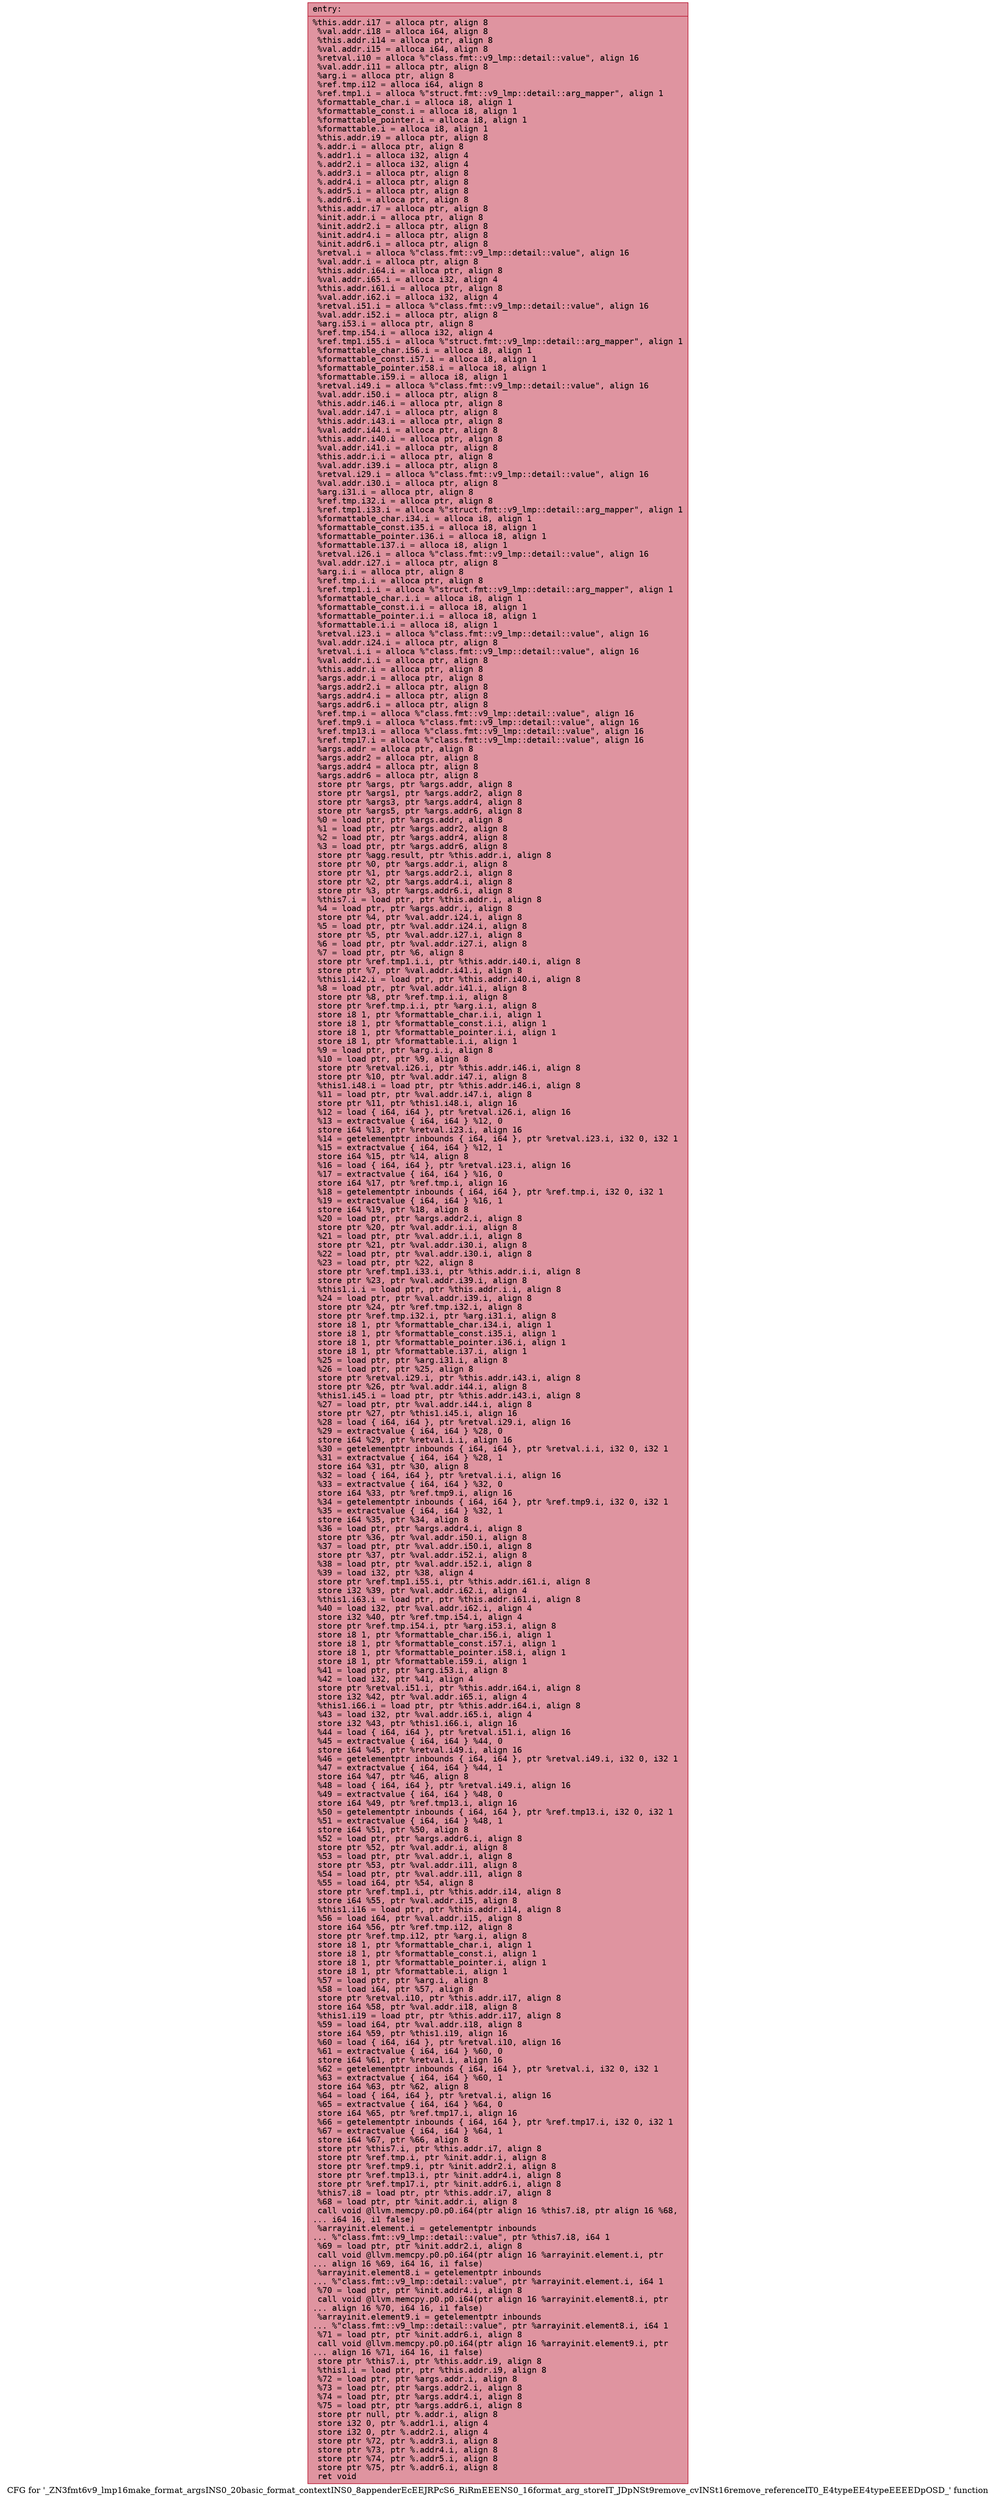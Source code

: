 digraph "CFG for '_ZN3fmt6v9_lmp16make_format_argsINS0_20basic_format_contextINS0_8appenderEcEEJRPcS6_RiRmEEENS0_16format_arg_storeIT_JDpNSt9remove_cvINSt16remove_referenceIT0_E4typeEE4typeEEEEDpOSD_' function" {
	label="CFG for '_ZN3fmt6v9_lmp16make_format_argsINS0_20basic_format_contextINS0_8appenderEcEEJRPcS6_RiRmEEENS0_16format_arg_storeIT_JDpNSt9remove_cvINSt16remove_referenceIT0_E4typeEE4typeEEEEDpOSD_' function";

	Node0x561c2761db80 [shape=record,color="#b70d28ff", style=filled, fillcolor="#b70d2870" fontname="Courier",label="{entry:\l|  %this.addr.i17 = alloca ptr, align 8\l  %val.addr.i18 = alloca i64, align 8\l  %this.addr.i14 = alloca ptr, align 8\l  %val.addr.i15 = alloca i64, align 8\l  %retval.i10 = alloca %\"class.fmt::v9_lmp::detail::value\", align 16\l  %val.addr.i11 = alloca ptr, align 8\l  %arg.i = alloca ptr, align 8\l  %ref.tmp.i12 = alloca i64, align 8\l  %ref.tmp1.i = alloca %\"struct.fmt::v9_lmp::detail::arg_mapper\", align 1\l  %formattable_char.i = alloca i8, align 1\l  %formattable_const.i = alloca i8, align 1\l  %formattable_pointer.i = alloca i8, align 1\l  %formattable.i = alloca i8, align 1\l  %this.addr.i9 = alloca ptr, align 8\l  %.addr.i = alloca ptr, align 8\l  %.addr1.i = alloca i32, align 4\l  %.addr2.i = alloca i32, align 4\l  %.addr3.i = alloca ptr, align 8\l  %.addr4.i = alloca ptr, align 8\l  %.addr5.i = alloca ptr, align 8\l  %.addr6.i = alloca ptr, align 8\l  %this.addr.i7 = alloca ptr, align 8\l  %init.addr.i = alloca ptr, align 8\l  %init.addr2.i = alloca ptr, align 8\l  %init.addr4.i = alloca ptr, align 8\l  %init.addr6.i = alloca ptr, align 8\l  %retval.i = alloca %\"class.fmt::v9_lmp::detail::value\", align 16\l  %val.addr.i = alloca ptr, align 8\l  %this.addr.i64.i = alloca ptr, align 8\l  %val.addr.i65.i = alloca i32, align 4\l  %this.addr.i61.i = alloca ptr, align 8\l  %val.addr.i62.i = alloca i32, align 4\l  %retval.i51.i = alloca %\"class.fmt::v9_lmp::detail::value\", align 16\l  %val.addr.i52.i = alloca ptr, align 8\l  %arg.i53.i = alloca ptr, align 8\l  %ref.tmp.i54.i = alloca i32, align 4\l  %ref.tmp1.i55.i = alloca %\"struct.fmt::v9_lmp::detail::arg_mapper\", align 1\l  %formattable_char.i56.i = alloca i8, align 1\l  %formattable_const.i57.i = alloca i8, align 1\l  %formattable_pointer.i58.i = alloca i8, align 1\l  %formattable.i59.i = alloca i8, align 1\l  %retval.i49.i = alloca %\"class.fmt::v9_lmp::detail::value\", align 16\l  %val.addr.i50.i = alloca ptr, align 8\l  %this.addr.i46.i = alloca ptr, align 8\l  %val.addr.i47.i = alloca ptr, align 8\l  %this.addr.i43.i = alloca ptr, align 8\l  %val.addr.i44.i = alloca ptr, align 8\l  %this.addr.i40.i = alloca ptr, align 8\l  %val.addr.i41.i = alloca ptr, align 8\l  %this.addr.i.i = alloca ptr, align 8\l  %val.addr.i39.i = alloca ptr, align 8\l  %retval.i29.i = alloca %\"class.fmt::v9_lmp::detail::value\", align 16\l  %val.addr.i30.i = alloca ptr, align 8\l  %arg.i31.i = alloca ptr, align 8\l  %ref.tmp.i32.i = alloca ptr, align 8\l  %ref.tmp1.i33.i = alloca %\"struct.fmt::v9_lmp::detail::arg_mapper\", align 1\l  %formattable_char.i34.i = alloca i8, align 1\l  %formattable_const.i35.i = alloca i8, align 1\l  %formattable_pointer.i36.i = alloca i8, align 1\l  %formattable.i37.i = alloca i8, align 1\l  %retval.i26.i = alloca %\"class.fmt::v9_lmp::detail::value\", align 16\l  %val.addr.i27.i = alloca ptr, align 8\l  %arg.i.i = alloca ptr, align 8\l  %ref.tmp.i.i = alloca ptr, align 8\l  %ref.tmp1.i.i = alloca %\"struct.fmt::v9_lmp::detail::arg_mapper\", align 1\l  %formattable_char.i.i = alloca i8, align 1\l  %formattable_const.i.i = alloca i8, align 1\l  %formattable_pointer.i.i = alloca i8, align 1\l  %formattable.i.i = alloca i8, align 1\l  %retval.i23.i = alloca %\"class.fmt::v9_lmp::detail::value\", align 16\l  %val.addr.i24.i = alloca ptr, align 8\l  %retval.i.i = alloca %\"class.fmt::v9_lmp::detail::value\", align 16\l  %val.addr.i.i = alloca ptr, align 8\l  %this.addr.i = alloca ptr, align 8\l  %args.addr.i = alloca ptr, align 8\l  %args.addr2.i = alloca ptr, align 8\l  %args.addr4.i = alloca ptr, align 8\l  %args.addr6.i = alloca ptr, align 8\l  %ref.tmp.i = alloca %\"class.fmt::v9_lmp::detail::value\", align 16\l  %ref.tmp9.i = alloca %\"class.fmt::v9_lmp::detail::value\", align 16\l  %ref.tmp13.i = alloca %\"class.fmt::v9_lmp::detail::value\", align 16\l  %ref.tmp17.i = alloca %\"class.fmt::v9_lmp::detail::value\", align 16\l  %args.addr = alloca ptr, align 8\l  %args.addr2 = alloca ptr, align 8\l  %args.addr4 = alloca ptr, align 8\l  %args.addr6 = alloca ptr, align 8\l  store ptr %args, ptr %args.addr, align 8\l  store ptr %args1, ptr %args.addr2, align 8\l  store ptr %args3, ptr %args.addr4, align 8\l  store ptr %args5, ptr %args.addr6, align 8\l  %0 = load ptr, ptr %args.addr, align 8\l  %1 = load ptr, ptr %args.addr2, align 8\l  %2 = load ptr, ptr %args.addr4, align 8\l  %3 = load ptr, ptr %args.addr6, align 8\l  store ptr %agg.result, ptr %this.addr.i, align 8\l  store ptr %0, ptr %args.addr.i, align 8\l  store ptr %1, ptr %args.addr2.i, align 8\l  store ptr %2, ptr %args.addr4.i, align 8\l  store ptr %3, ptr %args.addr6.i, align 8\l  %this7.i = load ptr, ptr %this.addr.i, align 8\l  %4 = load ptr, ptr %args.addr.i, align 8\l  store ptr %4, ptr %val.addr.i24.i, align 8\l  %5 = load ptr, ptr %val.addr.i24.i, align 8\l  store ptr %5, ptr %val.addr.i27.i, align 8\l  %6 = load ptr, ptr %val.addr.i27.i, align 8\l  %7 = load ptr, ptr %6, align 8\l  store ptr %ref.tmp1.i.i, ptr %this.addr.i40.i, align 8\l  store ptr %7, ptr %val.addr.i41.i, align 8\l  %this1.i42.i = load ptr, ptr %this.addr.i40.i, align 8\l  %8 = load ptr, ptr %val.addr.i41.i, align 8\l  store ptr %8, ptr %ref.tmp.i.i, align 8\l  store ptr %ref.tmp.i.i, ptr %arg.i.i, align 8\l  store i8 1, ptr %formattable_char.i.i, align 1\l  store i8 1, ptr %formattable_const.i.i, align 1\l  store i8 1, ptr %formattable_pointer.i.i, align 1\l  store i8 1, ptr %formattable.i.i, align 1\l  %9 = load ptr, ptr %arg.i.i, align 8\l  %10 = load ptr, ptr %9, align 8\l  store ptr %retval.i26.i, ptr %this.addr.i46.i, align 8\l  store ptr %10, ptr %val.addr.i47.i, align 8\l  %this1.i48.i = load ptr, ptr %this.addr.i46.i, align 8\l  %11 = load ptr, ptr %val.addr.i47.i, align 8\l  store ptr %11, ptr %this1.i48.i, align 16\l  %12 = load \{ i64, i64 \}, ptr %retval.i26.i, align 16\l  %13 = extractvalue \{ i64, i64 \} %12, 0\l  store i64 %13, ptr %retval.i23.i, align 16\l  %14 = getelementptr inbounds \{ i64, i64 \}, ptr %retval.i23.i, i32 0, i32 1\l  %15 = extractvalue \{ i64, i64 \} %12, 1\l  store i64 %15, ptr %14, align 8\l  %16 = load \{ i64, i64 \}, ptr %retval.i23.i, align 16\l  %17 = extractvalue \{ i64, i64 \} %16, 0\l  store i64 %17, ptr %ref.tmp.i, align 16\l  %18 = getelementptr inbounds \{ i64, i64 \}, ptr %ref.tmp.i, i32 0, i32 1\l  %19 = extractvalue \{ i64, i64 \} %16, 1\l  store i64 %19, ptr %18, align 8\l  %20 = load ptr, ptr %args.addr2.i, align 8\l  store ptr %20, ptr %val.addr.i.i, align 8\l  %21 = load ptr, ptr %val.addr.i.i, align 8\l  store ptr %21, ptr %val.addr.i30.i, align 8\l  %22 = load ptr, ptr %val.addr.i30.i, align 8\l  %23 = load ptr, ptr %22, align 8\l  store ptr %ref.tmp1.i33.i, ptr %this.addr.i.i, align 8\l  store ptr %23, ptr %val.addr.i39.i, align 8\l  %this1.i.i = load ptr, ptr %this.addr.i.i, align 8\l  %24 = load ptr, ptr %val.addr.i39.i, align 8\l  store ptr %24, ptr %ref.tmp.i32.i, align 8\l  store ptr %ref.tmp.i32.i, ptr %arg.i31.i, align 8\l  store i8 1, ptr %formattable_char.i34.i, align 1\l  store i8 1, ptr %formattable_const.i35.i, align 1\l  store i8 1, ptr %formattable_pointer.i36.i, align 1\l  store i8 1, ptr %formattable.i37.i, align 1\l  %25 = load ptr, ptr %arg.i31.i, align 8\l  %26 = load ptr, ptr %25, align 8\l  store ptr %retval.i29.i, ptr %this.addr.i43.i, align 8\l  store ptr %26, ptr %val.addr.i44.i, align 8\l  %this1.i45.i = load ptr, ptr %this.addr.i43.i, align 8\l  %27 = load ptr, ptr %val.addr.i44.i, align 8\l  store ptr %27, ptr %this1.i45.i, align 16\l  %28 = load \{ i64, i64 \}, ptr %retval.i29.i, align 16\l  %29 = extractvalue \{ i64, i64 \} %28, 0\l  store i64 %29, ptr %retval.i.i, align 16\l  %30 = getelementptr inbounds \{ i64, i64 \}, ptr %retval.i.i, i32 0, i32 1\l  %31 = extractvalue \{ i64, i64 \} %28, 1\l  store i64 %31, ptr %30, align 8\l  %32 = load \{ i64, i64 \}, ptr %retval.i.i, align 16\l  %33 = extractvalue \{ i64, i64 \} %32, 0\l  store i64 %33, ptr %ref.tmp9.i, align 16\l  %34 = getelementptr inbounds \{ i64, i64 \}, ptr %ref.tmp9.i, i32 0, i32 1\l  %35 = extractvalue \{ i64, i64 \} %32, 1\l  store i64 %35, ptr %34, align 8\l  %36 = load ptr, ptr %args.addr4.i, align 8\l  store ptr %36, ptr %val.addr.i50.i, align 8\l  %37 = load ptr, ptr %val.addr.i50.i, align 8\l  store ptr %37, ptr %val.addr.i52.i, align 8\l  %38 = load ptr, ptr %val.addr.i52.i, align 8\l  %39 = load i32, ptr %38, align 4\l  store ptr %ref.tmp1.i55.i, ptr %this.addr.i61.i, align 8\l  store i32 %39, ptr %val.addr.i62.i, align 4\l  %this1.i63.i = load ptr, ptr %this.addr.i61.i, align 8\l  %40 = load i32, ptr %val.addr.i62.i, align 4\l  store i32 %40, ptr %ref.tmp.i54.i, align 4\l  store ptr %ref.tmp.i54.i, ptr %arg.i53.i, align 8\l  store i8 1, ptr %formattable_char.i56.i, align 1\l  store i8 1, ptr %formattable_const.i57.i, align 1\l  store i8 1, ptr %formattable_pointer.i58.i, align 1\l  store i8 1, ptr %formattable.i59.i, align 1\l  %41 = load ptr, ptr %arg.i53.i, align 8\l  %42 = load i32, ptr %41, align 4\l  store ptr %retval.i51.i, ptr %this.addr.i64.i, align 8\l  store i32 %42, ptr %val.addr.i65.i, align 4\l  %this1.i66.i = load ptr, ptr %this.addr.i64.i, align 8\l  %43 = load i32, ptr %val.addr.i65.i, align 4\l  store i32 %43, ptr %this1.i66.i, align 16\l  %44 = load \{ i64, i64 \}, ptr %retval.i51.i, align 16\l  %45 = extractvalue \{ i64, i64 \} %44, 0\l  store i64 %45, ptr %retval.i49.i, align 16\l  %46 = getelementptr inbounds \{ i64, i64 \}, ptr %retval.i49.i, i32 0, i32 1\l  %47 = extractvalue \{ i64, i64 \} %44, 1\l  store i64 %47, ptr %46, align 8\l  %48 = load \{ i64, i64 \}, ptr %retval.i49.i, align 16\l  %49 = extractvalue \{ i64, i64 \} %48, 0\l  store i64 %49, ptr %ref.tmp13.i, align 16\l  %50 = getelementptr inbounds \{ i64, i64 \}, ptr %ref.tmp13.i, i32 0, i32 1\l  %51 = extractvalue \{ i64, i64 \} %48, 1\l  store i64 %51, ptr %50, align 8\l  %52 = load ptr, ptr %args.addr6.i, align 8\l  store ptr %52, ptr %val.addr.i, align 8\l  %53 = load ptr, ptr %val.addr.i, align 8\l  store ptr %53, ptr %val.addr.i11, align 8\l  %54 = load ptr, ptr %val.addr.i11, align 8\l  %55 = load i64, ptr %54, align 8\l  store ptr %ref.tmp1.i, ptr %this.addr.i14, align 8\l  store i64 %55, ptr %val.addr.i15, align 8\l  %this1.i16 = load ptr, ptr %this.addr.i14, align 8\l  %56 = load i64, ptr %val.addr.i15, align 8\l  store i64 %56, ptr %ref.tmp.i12, align 8\l  store ptr %ref.tmp.i12, ptr %arg.i, align 8\l  store i8 1, ptr %formattable_char.i, align 1\l  store i8 1, ptr %formattable_const.i, align 1\l  store i8 1, ptr %formattable_pointer.i, align 1\l  store i8 1, ptr %formattable.i, align 1\l  %57 = load ptr, ptr %arg.i, align 8\l  %58 = load i64, ptr %57, align 8\l  store ptr %retval.i10, ptr %this.addr.i17, align 8\l  store i64 %58, ptr %val.addr.i18, align 8\l  %this1.i19 = load ptr, ptr %this.addr.i17, align 8\l  %59 = load i64, ptr %val.addr.i18, align 8\l  store i64 %59, ptr %this1.i19, align 16\l  %60 = load \{ i64, i64 \}, ptr %retval.i10, align 16\l  %61 = extractvalue \{ i64, i64 \} %60, 0\l  store i64 %61, ptr %retval.i, align 16\l  %62 = getelementptr inbounds \{ i64, i64 \}, ptr %retval.i, i32 0, i32 1\l  %63 = extractvalue \{ i64, i64 \} %60, 1\l  store i64 %63, ptr %62, align 8\l  %64 = load \{ i64, i64 \}, ptr %retval.i, align 16\l  %65 = extractvalue \{ i64, i64 \} %64, 0\l  store i64 %65, ptr %ref.tmp17.i, align 16\l  %66 = getelementptr inbounds \{ i64, i64 \}, ptr %ref.tmp17.i, i32 0, i32 1\l  %67 = extractvalue \{ i64, i64 \} %64, 1\l  store i64 %67, ptr %66, align 8\l  store ptr %this7.i, ptr %this.addr.i7, align 8\l  store ptr %ref.tmp.i, ptr %init.addr.i, align 8\l  store ptr %ref.tmp9.i, ptr %init.addr2.i, align 8\l  store ptr %ref.tmp13.i, ptr %init.addr4.i, align 8\l  store ptr %ref.tmp17.i, ptr %init.addr6.i, align 8\l  %this7.i8 = load ptr, ptr %this.addr.i7, align 8\l  %68 = load ptr, ptr %init.addr.i, align 8\l  call void @llvm.memcpy.p0.p0.i64(ptr align 16 %this7.i8, ptr align 16 %68,\l... i64 16, i1 false)\l  %arrayinit.element.i = getelementptr inbounds\l... %\"class.fmt::v9_lmp::detail::value\", ptr %this7.i8, i64 1\l  %69 = load ptr, ptr %init.addr2.i, align 8\l  call void @llvm.memcpy.p0.p0.i64(ptr align 16 %arrayinit.element.i, ptr\l... align 16 %69, i64 16, i1 false)\l  %arrayinit.element8.i = getelementptr inbounds\l... %\"class.fmt::v9_lmp::detail::value\", ptr %arrayinit.element.i, i64 1\l  %70 = load ptr, ptr %init.addr4.i, align 8\l  call void @llvm.memcpy.p0.p0.i64(ptr align 16 %arrayinit.element8.i, ptr\l... align 16 %70, i64 16, i1 false)\l  %arrayinit.element9.i = getelementptr inbounds\l... %\"class.fmt::v9_lmp::detail::value\", ptr %arrayinit.element8.i, i64 1\l  %71 = load ptr, ptr %init.addr6.i, align 8\l  call void @llvm.memcpy.p0.p0.i64(ptr align 16 %arrayinit.element9.i, ptr\l... align 16 %71, i64 16, i1 false)\l  store ptr %this7.i, ptr %this.addr.i9, align 8\l  %this1.i = load ptr, ptr %this.addr.i9, align 8\l  %72 = load ptr, ptr %args.addr.i, align 8\l  %73 = load ptr, ptr %args.addr2.i, align 8\l  %74 = load ptr, ptr %args.addr4.i, align 8\l  %75 = load ptr, ptr %args.addr6.i, align 8\l  store ptr null, ptr %.addr.i, align 8\l  store i32 0, ptr %.addr1.i, align 4\l  store i32 0, ptr %.addr2.i, align 4\l  store ptr %72, ptr %.addr3.i, align 8\l  store ptr %73, ptr %.addr4.i, align 8\l  store ptr %74, ptr %.addr5.i, align 8\l  store ptr %75, ptr %.addr6.i, align 8\l  ret void\l}"];
}
